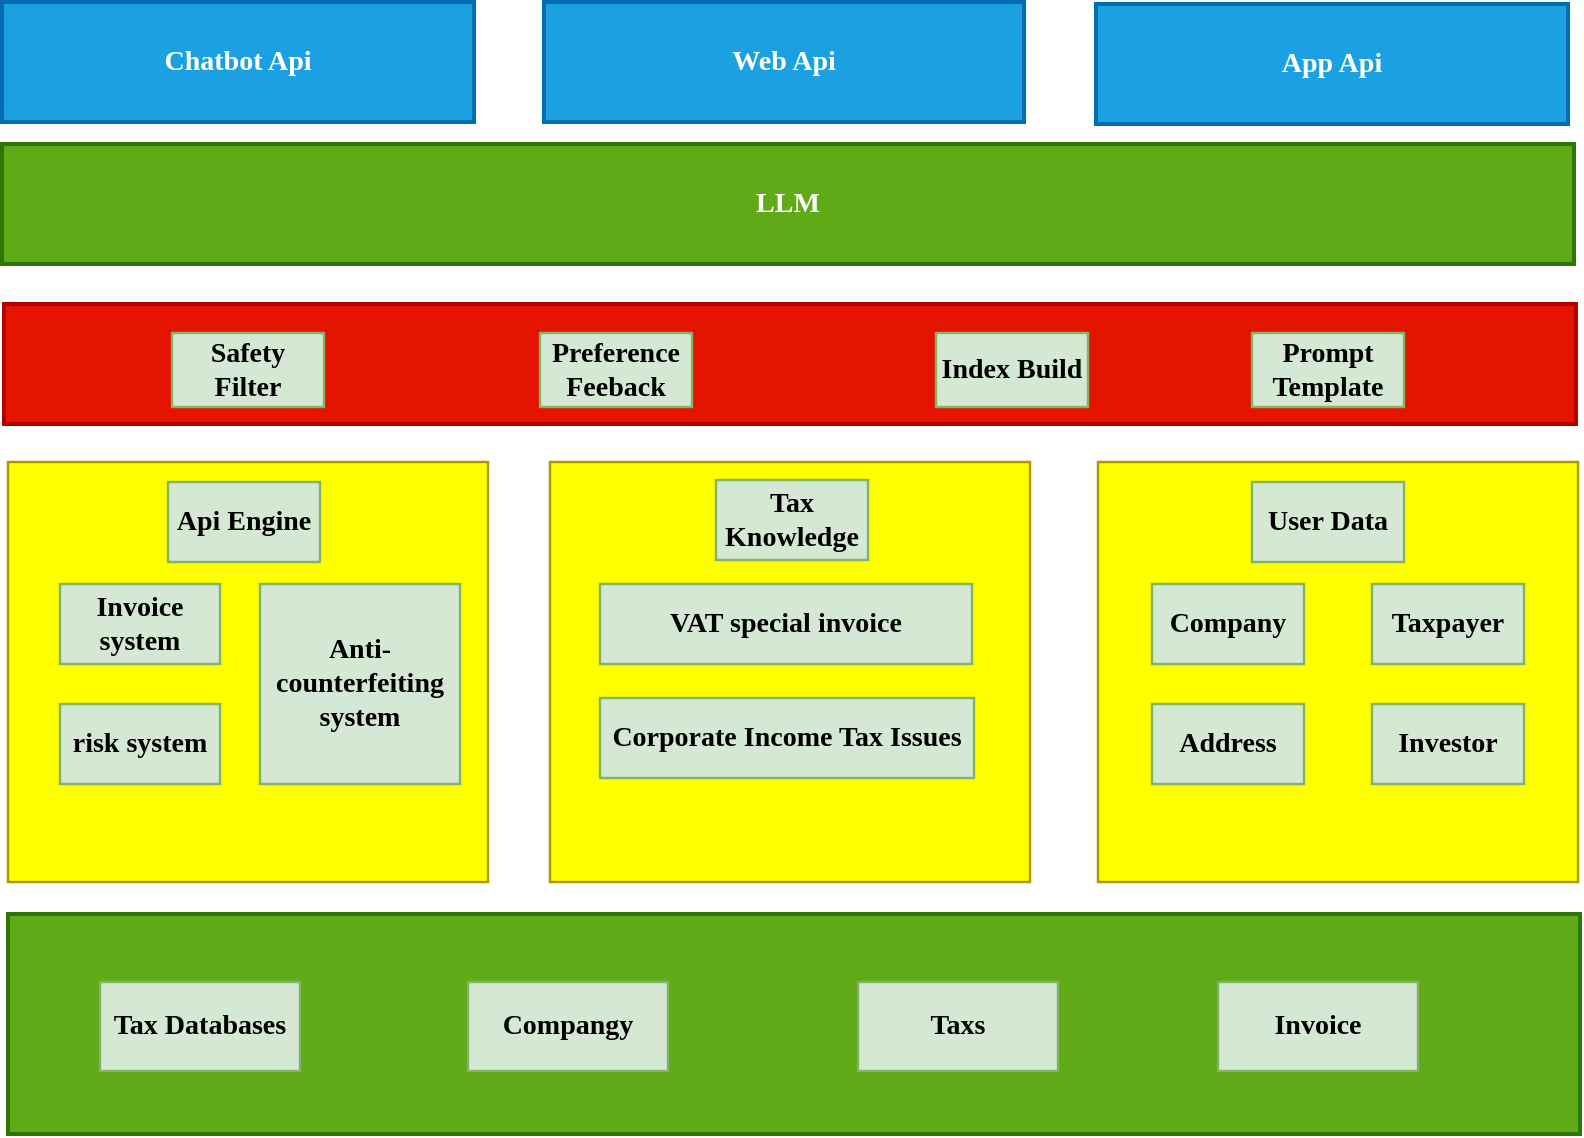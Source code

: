 <mxfile version="21.6.6" type="github">
  <diagram id="prtHgNgQTEPvFCAcTncT" name="Page-1">
    <mxGraphModel dx="1134" dy="736" grid="1" gridSize="10" guides="1" tooltips="1" connect="1" arrows="1" fold="1" page="1" pageScale="1" pageWidth="827" pageHeight="1169" math="0" shadow="0">
      <root>
        <mxCell id="0" />
        <mxCell id="1" parent="0" />
        <mxCell id="x8nBXtsITXjmfS0OLeBi-2" value="" style="rounded=0;whiteSpace=wrap;html=1;fontSize=14;glass=0;strokeWidth=1.2;perimeterSpacing=0;fillColor=#FFFF00;strokeColor=#B09500;fontFamily=Garamond;fontColor=#000000;fontStyle=1" parent="1" vertex="1">
          <mxGeometry x="24" y="339" width="240" height="210" as="geometry" />
        </mxCell>
        <mxCell id="x8nBXtsITXjmfS0OLeBi-4" value="" style="rounded=0;whiteSpace=wrap;html=1;fontSize=14;glass=0;strokeWidth=1.2;perimeterSpacing=0;fillColor=#FFFF00;strokeColor=#B09500;fontFamily=Garamond;fontColor=#000000;fontStyle=1" parent="1" vertex="1">
          <mxGeometry x="295" y="339" width="240" height="210" as="geometry" />
        </mxCell>
        <mxCell id="x8nBXtsITXjmfS0OLeBi-5" value="" style="rounded=0;whiteSpace=wrap;html=1;fontSize=14;glass=0;strokeWidth=1.2;perimeterSpacing=0;fillColor=#FFFF00;strokeColor=#B09500;fontFamily=Garamond;fontColor=#000000;fontStyle=1" parent="1" vertex="1">
          <mxGeometry x="569" y="339" width="240" height="210" as="geometry" />
        </mxCell>
        <mxCell id="x8nBXtsITXjmfS0OLeBi-6" value="" style="rounded=0;whiteSpace=wrap;html=1;fontSize=14;glass=0;strokeWidth=2;perimeterSpacing=0;fillColor=#60a917;strokeColor=#2D7600;fontFamily=Garamond;fontColor=#ffffff;fontStyle=1" parent="1" vertex="1">
          <mxGeometry x="24" y="565" width="786" height="110" as="geometry" />
        </mxCell>
        <mxCell id="x8nBXtsITXjmfS0OLeBi-7" value="LLM" style="rounded=0;whiteSpace=wrap;html=1;fontSize=14;glass=0;strokeWidth=2;perimeterSpacing=0;fillColor=#60a917;strokeColor=#2D7600;fontFamily=Garamond;fontColor=#ffffff;fontStyle=1" parent="1" vertex="1">
          <mxGeometry x="21" y="180" width="786" height="60" as="geometry" />
        </mxCell>
        <mxCell id="x8nBXtsITXjmfS0OLeBi-8" value="Chatbot Api" style="rounded=0;whiteSpace=wrap;html=1;fontSize=14;glass=0;strokeWidth=2;perimeterSpacing=0;fillColor=#1ba1e2;strokeColor=#006EAF;fontFamily=Garamond;fontColor=#ffffff;fontStyle=1" parent="1" vertex="1">
          <mxGeometry x="21" y="109" width="236" height="60" as="geometry" />
        </mxCell>
        <mxCell id="x8nBXtsITXjmfS0OLeBi-9" value="Web Api" style="rounded=0;whiteSpace=wrap;html=1;fontSize=14;glass=0;strokeWidth=2;perimeterSpacing=0;fillColor=#1ba1e2;strokeColor=#006EAF;fontFamily=Garamond;fontColor=#ffffff;fontStyle=1" parent="1" vertex="1">
          <mxGeometry x="292" y="109" width="240" height="60" as="geometry" />
        </mxCell>
        <mxCell id="x8nBXtsITXjmfS0OLeBi-10" value="App Api" style="rounded=0;whiteSpace=wrap;html=1;fontSize=14;glass=0;strokeWidth=2;perimeterSpacing=0;fillColor=#1ba1e2;strokeColor=#006EAF;fontFamily=Garamond;fontColor=#ffffff;fontStyle=1" parent="1" vertex="1">
          <mxGeometry x="568" y="110" width="236" height="60" as="geometry" />
        </mxCell>
        <mxCell id="x8nBXtsITXjmfS0OLeBi-11" value="Api Engine" style="rounded=0;whiteSpace=wrap;html=1;fontSize=14;glass=0;strokeWidth=1.2;perimeterSpacing=0;fillColor=#d5e8d4;strokeColor=#82b366;fontFamily=Garamond;fontStyle=1" parent="1" vertex="1">
          <mxGeometry x="104" y="349" width="76" height="40" as="geometry" />
        </mxCell>
        <mxCell id="x8nBXtsITXjmfS0OLeBi-12" value="Tax Knowledge" style="rounded=0;whiteSpace=wrap;html=1;fontSize=14;glass=0;strokeWidth=1.2;perimeterSpacing=0;fillColor=#d5e8d4;strokeColor=#82b366;fontFamily=Garamond;fontStyle=1" parent="1" vertex="1">
          <mxGeometry x="378" y="348" width="76" height="40" as="geometry" />
        </mxCell>
        <mxCell id="x8nBXtsITXjmfS0OLeBi-13" value="User Data" style="rounded=0;whiteSpace=wrap;html=1;fontSize=14;glass=0;strokeWidth=1.2;perimeterSpacing=0;fillColor=#d5e8d4;strokeColor=#82b366;fontFamily=Garamond;fontStyle=1" parent="1" vertex="1">
          <mxGeometry x="646" y="349" width="76" height="40" as="geometry" />
        </mxCell>
        <mxCell id="x8nBXtsITXjmfS0OLeBi-14" value="Tax Databases" style="rounded=0;whiteSpace=wrap;html=1;fontSize=14;glass=0;strokeWidth=1.2;perimeterSpacing=0;fillColor=#d5e8d4;strokeColor=#82b366;fontFamily=Garamond;fontStyle=1" parent="1" vertex="1">
          <mxGeometry x="70" y="599" width="100" height="44.5" as="geometry" />
        </mxCell>
        <mxCell id="x8nBXtsITXjmfS0OLeBi-15" value="Compangy" style="rounded=0;whiteSpace=wrap;html=1;fontSize=14;glass=0;strokeWidth=1.2;perimeterSpacing=0;fillColor=#d5e8d4;strokeColor=#82b366;fontFamily=Garamond;fontStyle=1" parent="1" vertex="1">
          <mxGeometry x="254" y="599" width="100" height="44.5" as="geometry" />
        </mxCell>
        <mxCell id="x8nBXtsITXjmfS0OLeBi-16" value="Taxs" style="rounded=0;whiteSpace=wrap;html=1;fontSize=14;glass=0;strokeWidth=1.2;perimeterSpacing=0;fillColor=#d5e8d4;strokeColor=#82b366;fontFamily=Garamond;fontStyle=1" parent="1" vertex="1">
          <mxGeometry x="449" y="599" width="100" height="44.5" as="geometry" />
        </mxCell>
        <mxCell id="x8nBXtsITXjmfS0OLeBi-17" value="Invoice" style="rounded=0;whiteSpace=wrap;html=1;fontSize=14;glass=0;strokeWidth=1.2;perimeterSpacing=0;fillColor=#d5e8d4;strokeColor=#82b366;fontFamily=Garamond;fontStyle=1" parent="1" vertex="1">
          <mxGeometry x="629" y="599" width="100" height="44.5" as="geometry" />
        </mxCell>
        <mxCell id="x8nBXtsITXjmfS0OLeBi-18" value="" style="rounded=0;whiteSpace=wrap;html=1;fontSize=14;glass=0;strokeWidth=2;perimeterSpacing=0;fillColor=#e51400;strokeColor=#B20000;fontFamily=Garamond;fontColor=#ffffff;fontStyle=1" parent="1" vertex="1">
          <mxGeometry x="22" y="260" width="786" height="60" as="geometry" />
        </mxCell>
        <mxCell id="x8nBXtsITXjmfS0OLeBi-19" value="Safety Filter" style="rounded=0;whiteSpace=wrap;html=1;fontSize=14;glass=0;strokeWidth=1.2;perimeterSpacing=0;fillColor=#d5e8d4;strokeColor=#82b366;fontFamily=Garamond;fontStyle=1" parent="1" vertex="1">
          <mxGeometry x="106" y="274.5" width="76" height="37" as="geometry" />
        </mxCell>
        <mxCell id="x8nBXtsITXjmfS0OLeBi-20" value="Preference Feeback" style="rounded=0;whiteSpace=wrap;html=1;fontSize=14;glass=0;strokeWidth=1.2;perimeterSpacing=0;fillColor=#d5e8d4;strokeColor=#82b366;fontFamily=Garamond;fontStyle=1" parent="1" vertex="1">
          <mxGeometry x="290" y="274.5" width="76" height="37" as="geometry" />
        </mxCell>
        <mxCell id="x8nBXtsITXjmfS0OLeBi-21" value="Prompt Template" style="rounded=0;whiteSpace=wrap;html=1;fontSize=14;glass=0;strokeWidth=1.2;perimeterSpacing=0;fillColor=#d5e8d4;strokeColor=#82b366;fontFamily=Garamond;fontStyle=1" parent="1" vertex="1">
          <mxGeometry x="646" y="274.5" width="76" height="37" as="geometry" />
        </mxCell>
        <mxCell id="x8nBXtsITXjmfS0OLeBi-22" value="Index Build" style="rounded=0;whiteSpace=wrap;html=1;fontSize=14;glass=0;strokeWidth=1.2;perimeterSpacing=0;fillColor=#d5e8d4;strokeColor=#82b366;fontFamily=Garamond;fontStyle=1" parent="1" vertex="1">
          <mxGeometry x="488" y="274.5" width="76" height="37" as="geometry" />
        </mxCell>
        <mxCell id="BvTnNGIOPhgkg8TBbknM-2" value="VAT special invoice" style="rounded=0;whiteSpace=wrap;html=1;fontSize=14;glass=0;strokeWidth=1.2;perimeterSpacing=0;fillColor=#d5e8d4;strokeColor=#82b366;fontFamily=Garamond;fontStyle=1" parent="1" vertex="1">
          <mxGeometry x="320" y="400" width="186" height="40" as="geometry" />
        </mxCell>
        <mxCell id="BvTnNGIOPhgkg8TBbknM-4" value="Corporate Income Tax Issues" style="rounded=0;whiteSpace=wrap;html=1;fontSize=14;glass=0;strokeWidth=1.2;perimeterSpacing=0;fillColor=#d5e8d4;strokeColor=#82b366;fontFamily=Garamond;fontStyle=1" parent="1" vertex="1">
          <mxGeometry x="320" y="457" width="187" height="40" as="geometry" />
        </mxCell>
        <mxCell id="BvTnNGIOPhgkg8TBbknM-5" value="Invoice system" style="rounded=0;whiteSpace=wrap;html=1;fontSize=14;glass=0;strokeWidth=1.2;perimeterSpacing=0;fillColor=#d5e8d4;strokeColor=#82b366;fontFamily=Garamond;fontStyle=1" parent="1" vertex="1">
          <mxGeometry x="50" y="400" width="80" height="40" as="geometry" />
        </mxCell>
        <mxCell id="BvTnNGIOPhgkg8TBbknM-6" value="Anti-counterfeiting system" style="rounded=0;whiteSpace=wrap;html=1;fontSize=14;glass=0;strokeWidth=1.2;perimeterSpacing=0;fillColor=#d5e8d4;strokeColor=#82b366;fontFamily=Garamond;fontStyle=1" parent="1" vertex="1">
          <mxGeometry x="150" y="400" width="100" height="100" as="geometry" />
        </mxCell>
        <mxCell id="BvTnNGIOPhgkg8TBbknM-7" value="risk system" style="rounded=0;whiteSpace=wrap;html=1;fontSize=14;glass=0;strokeWidth=1.2;perimeterSpacing=0;fillColor=#d5e8d4;strokeColor=#82b366;fontFamily=Garamond;fontStyle=1" parent="1" vertex="1">
          <mxGeometry x="50" y="460" width="80" height="40" as="geometry" />
        </mxCell>
        <mxCell id="BvTnNGIOPhgkg8TBbknM-11" value="Company" style="rounded=0;whiteSpace=wrap;html=1;fontSize=14;glass=0;strokeWidth=1.2;perimeterSpacing=0;fillColor=#d5e8d4;strokeColor=#82b366;fontFamily=Garamond;fontStyle=1" parent="1" vertex="1">
          <mxGeometry x="596" y="400" width="76" height="40" as="geometry" />
        </mxCell>
        <mxCell id="BvTnNGIOPhgkg8TBbknM-12" value="Taxpayer" style="rounded=0;whiteSpace=wrap;html=1;fontSize=14;glass=0;strokeWidth=1.2;perimeterSpacing=0;fillColor=#d5e8d4;strokeColor=#82b366;fontFamily=Garamond;fontStyle=1" parent="1" vertex="1">
          <mxGeometry x="706" y="400" width="76" height="40" as="geometry" />
        </mxCell>
        <mxCell id="BvTnNGIOPhgkg8TBbknM-13" value="Address" style="rounded=0;whiteSpace=wrap;html=1;fontSize=14;glass=0;strokeWidth=1.2;perimeterSpacing=0;fillColor=#d5e8d4;strokeColor=#82b366;fontFamily=Garamond;fontStyle=1" parent="1" vertex="1">
          <mxGeometry x="596" y="460" width="76" height="40" as="geometry" />
        </mxCell>
        <mxCell id="BvTnNGIOPhgkg8TBbknM-14" value="Investor" style="rounded=0;whiteSpace=wrap;html=1;fontSize=14;glass=0;strokeWidth=1.2;perimeterSpacing=0;fillColor=#d5e8d4;strokeColor=#82b366;fontFamily=Garamond;fontStyle=1" parent="1" vertex="1">
          <mxGeometry x="706" y="460" width="76" height="40" as="geometry" />
        </mxCell>
      </root>
    </mxGraphModel>
  </diagram>
</mxfile>
